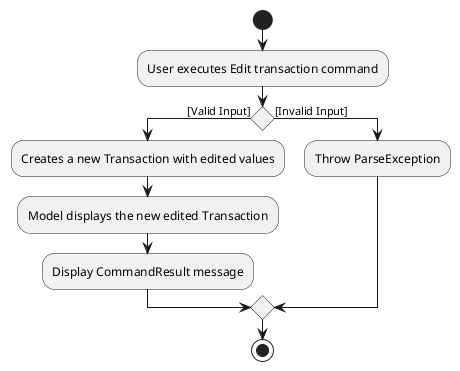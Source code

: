 @startuml
start
:User executes Edit transaction command;


if () then ([Valid Input])
    :Creates a new Transaction with edited values;
    :Model displays the new edited Transaction;
    :Display CommandResult message;
else([Invalid Input])
    :Throw ParseException;
endif
stop
@enduml
